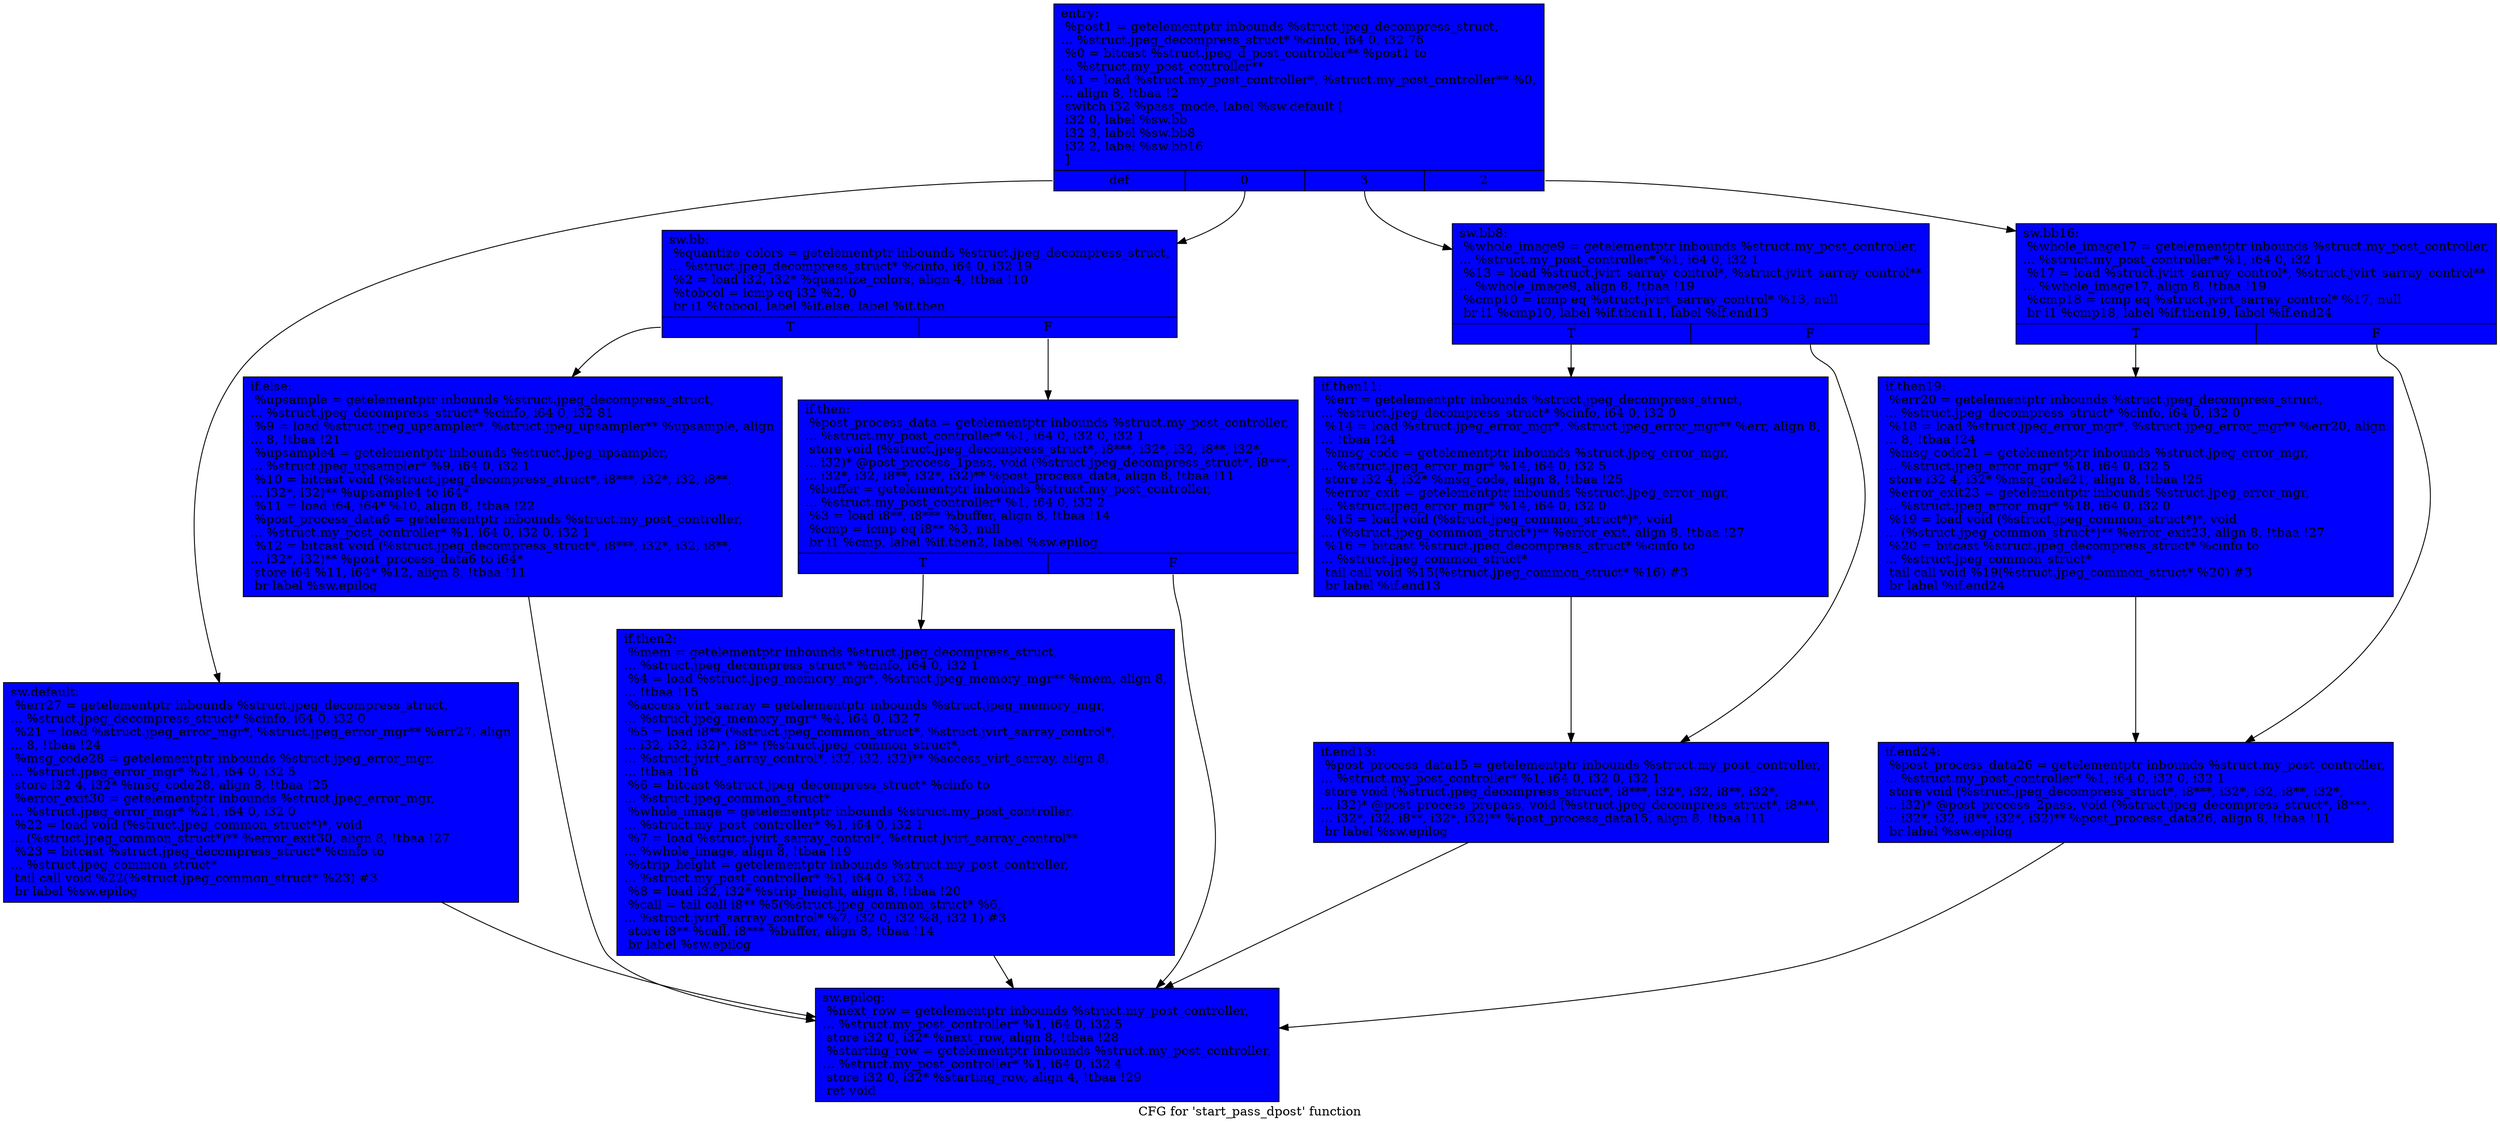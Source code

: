 digraph "CFG for 'start_pass_dpost' function" {
	label="CFG for 'start_pass_dpost' function";

	Node0x4dc68d0 [shape=record, style = filled, fillcolor = blue, label="{entry:\l  %post1 = getelementptr inbounds %struct.jpeg_decompress_struct,\l... %struct.jpeg_decompress_struct* %cinfo, i64 0, i32 76\l  %0 = bitcast %struct.jpeg_d_post_controller** %post1 to\l... %struct.my_post_controller**\l  %1 = load %struct.my_post_controller*, %struct.my_post_controller** %0,\l... align 8, !tbaa !2\l  switch i32 %pass_mode, label %sw.default [\l    i32 0, label %sw.bb\l    i32 3, label %sw.bb8\l    i32 2, label %sw.bb16\l  ]\l|{<s0>def|<s1>0|<s2>3|<s3>2}}"];
	Node0x4dc68d0:s0 -> Node0x4dc6ff0;
	Node0x4dc68d0:s1 -> Node0x4dc70d0;
	Node0x4dc68d0:s2 -> Node0x4dc71c0;
	Node0x4dc68d0:s3 -> Node0x4dc7290;
	Node0x4dc70d0 [shape=record, style = filled, fillcolor = blue, label="{sw.bb:                                            \l  %quantize_colors = getelementptr inbounds %struct.jpeg_decompress_struct,\l... %struct.jpeg_decompress_struct* %cinfo, i64 0, i32 19\l  %2 = load i32, i32* %quantize_colors, align 4, !tbaa !10\l  %tobool = icmp eq i32 %2, 0\l  br i1 %tobool, label %if.else, label %if.then\l|{<s0>T|<s1>F}}"];
	Node0x4dc70d0:s0 -> Node0x4dc7c40;
	Node0x4dc70d0:s1 -> Node0x4dc7d10;
	Node0x4dc7d10 [shape=record, style = filled, fillcolor = blue, label="{if.then:                                          \l  %post_process_data = getelementptr inbounds %struct.my_post_controller,\l... %struct.my_post_controller* %1, i64 0, i32 0, i32 1\l  store void (%struct.jpeg_decompress_struct*, i8***, i32*, i32, i8**, i32*,\l... i32)* @post_process_1pass, void (%struct.jpeg_decompress_struct*, i8***,\l... i32*, i32, i8**, i32*, i32)** %post_process_data, align 8, !tbaa !11\l  %buffer = getelementptr inbounds %struct.my_post_controller,\l... %struct.my_post_controller* %1, i64 0, i32 2\l  %3 = load i8**, i8*** %buffer, align 8, !tbaa !14\l  %cmp = icmp eq i8** %3, null\l  br i1 %cmp, label %if.then2, label %sw.epilog\l|{<s0>T|<s1>F}}"];
	Node0x4dc7d10:s0 -> Node0x4dc02a0;
	Node0x4dc7d10:s1 -> Node0x4dc0380;
	Node0x4dc02a0 [shape=record, style = filled, fillcolor = blue, label="{if.then2:                                         \l  %mem = getelementptr inbounds %struct.jpeg_decompress_struct,\l... %struct.jpeg_decompress_struct* %cinfo, i64 0, i32 1\l  %4 = load %struct.jpeg_memory_mgr*, %struct.jpeg_memory_mgr** %mem, align 8,\l... !tbaa !15\l  %access_virt_sarray = getelementptr inbounds %struct.jpeg_memory_mgr,\l... %struct.jpeg_memory_mgr* %4, i64 0, i32 7\l  %5 = load i8** (%struct.jpeg_common_struct*, %struct.jvirt_sarray_control*,\l... i32, i32, i32)*, i8** (%struct.jpeg_common_struct*,\l... %struct.jvirt_sarray_control*, i32, i32, i32)** %access_virt_sarray, align 8,\l... !tbaa !16\l  %6 = bitcast %struct.jpeg_decompress_struct* %cinfo to\l... %struct.jpeg_common_struct*\l  %whole_image = getelementptr inbounds %struct.my_post_controller,\l... %struct.my_post_controller* %1, i64 0, i32 1\l  %7 = load %struct.jvirt_sarray_control*, %struct.jvirt_sarray_control**\l... %whole_image, align 8, !tbaa !19\l  %strip_height = getelementptr inbounds %struct.my_post_controller,\l... %struct.my_post_controller* %1, i64 0, i32 3\l  %8 = load i32, i32* %strip_height, align 8, !tbaa !20\l  %call = tail call i8** %5(%struct.jpeg_common_struct* %6,\l... %struct.jvirt_sarray_control* %7, i32 0, i32 %8, i32 1) #3\l  store i8** %call, i8*** %buffer, align 8, !tbaa !14\l  br label %sw.epilog\l}"];
	Node0x4dc02a0 -> Node0x4dc0380;
	Node0x4dc7c40 [shape=record, style = filled, fillcolor = blue, label="{if.else:                                          \l  %upsample = getelementptr inbounds %struct.jpeg_decompress_struct,\l... %struct.jpeg_decompress_struct* %cinfo, i64 0, i32 81\l  %9 = load %struct.jpeg_upsampler*, %struct.jpeg_upsampler** %upsample, align\l... 8, !tbaa !21\l  %upsample4 = getelementptr inbounds %struct.jpeg_upsampler,\l... %struct.jpeg_upsampler* %9, i64 0, i32 1\l  %10 = bitcast void (%struct.jpeg_decompress_struct*, i8***, i32*, i32, i8**,\l... i32*, i32)** %upsample4 to i64*\l  %11 = load i64, i64* %10, align 8, !tbaa !22\l  %post_process_data6 = getelementptr inbounds %struct.my_post_controller,\l... %struct.my_post_controller* %1, i64 0, i32 0, i32 1\l  %12 = bitcast void (%struct.jpeg_decompress_struct*, i8***, i32*, i32, i8**,\l... i32*, i32)** %post_process_data6 to i64*\l  store i64 %11, i64* %12, align 8, !tbaa !11\l  br label %sw.epilog\l}"];
	Node0x4dc7c40 -> Node0x4dc0380;
	Node0x4dc71c0 [shape=record, style = filled, fillcolor = blue, label="{sw.bb8:                                           \l  %whole_image9 = getelementptr inbounds %struct.my_post_controller,\l... %struct.my_post_controller* %1, i64 0, i32 1\l  %13 = load %struct.jvirt_sarray_control*, %struct.jvirt_sarray_control**\l... %whole_image9, align 8, !tbaa !19\l  %cmp10 = icmp eq %struct.jvirt_sarray_control* %13, null\l  br i1 %cmp10, label %if.then11, label %if.end13\l|{<s0>T|<s1>F}}"];
	Node0x4dc71c0:s0 -> Node0x4dcb4b0;
	Node0x4dc71c0:s1 -> Node0x4dcb590;
	Node0x4dcb4b0 [shape=record, style = filled, fillcolor = blue, label="{if.then11:                                        \l  %err = getelementptr inbounds %struct.jpeg_decompress_struct,\l... %struct.jpeg_decompress_struct* %cinfo, i64 0, i32 0\l  %14 = load %struct.jpeg_error_mgr*, %struct.jpeg_error_mgr** %err, align 8,\l... !tbaa !24\l  %msg_code = getelementptr inbounds %struct.jpeg_error_mgr,\l... %struct.jpeg_error_mgr* %14, i64 0, i32 5\l  store i32 4, i32* %msg_code, align 8, !tbaa !25\l  %error_exit = getelementptr inbounds %struct.jpeg_error_mgr,\l... %struct.jpeg_error_mgr* %14, i64 0, i32 0\l  %15 = load void (%struct.jpeg_common_struct*)*, void\l... (%struct.jpeg_common_struct*)** %error_exit, align 8, !tbaa !27\l  %16 = bitcast %struct.jpeg_decompress_struct* %cinfo to\l... %struct.jpeg_common_struct*\l  tail call void %15(%struct.jpeg_common_struct* %16) #3\l  br label %if.end13\l}"];
	Node0x4dcb4b0 -> Node0x4dcb590;
	Node0x4dcb590 [shape=record, style = filled, fillcolor = blue, label="{if.end13:                                         \l  %post_process_data15 = getelementptr inbounds %struct.my_post_controller,\l... %struct.my_post_controller* %1, i64 0, i32 0, i32 1\l  store void (%struct.jpeg_decompress_struct*, i8***, i32*, i32, i8**, i32*,\l... i32)* @post_process_prepass, void (%struct.jpeg_decompress_struct*, i8***,\l... i32*, i32, i8**, i32*, i32)** %post_process_data15, align 8, !tbaa !11\l  br label %sw.epilog\l}"];
	Node0x4dcb590 -> Node0x4dc0380;
	Node0x4dc7290 [shape=record, style = filled, fillcolor = blue, label="{sw.bb16:                                          \l  %whole_image17 = getelementptr inbounds %struct.my_post_controller,\l... %struct.my_post_controller* %1, i64 0, i32 1\l  %17 = load %struct.jvirt_sarray_control*, %struct.jvirt_sarray_control**\l... %whole_image17, align 8, !tbaa !19\l  %cmp18 = icmp eq %struct.jvirt_sarray_control* %17, null\l  br i1 %cmp18, label %if.then19, label %if.end24\l|{<s0>T|<s1>F}}"];
	Node0x4dc7290:s0 -> Node0x4dcc500;
	Node0x4dc7290:s1 -> Node0x4dcc5b0;
	Node0x4dcc500 [shape=record, style = filled, fillcolor = blue, label="{if.then19:                                        \l  %err20 = getelementptr inbounds %struct.jpeg_decompress_struct,\l... %struct.jpeg_decompress_struct* %cinfo, i64 0, i32 0\l  %18 = load %struct.jpeg_error_mgr*, %struct.jpeg_error_mgr** %err20, align\l... 8, !tbaa !24\l  %msg_code21 = getelementptr inbounds %struct.jpeg_error_mgr,\l... %struct.jpeg_error_mgr* %18, i64 0, i32 5\l  store i32 4, i32* %msg_code21, align 8, !tbaa !25\l  %error_exit23 = getelementptr inbounds %struct.jpeg_error_mgr,\l... %struct.jpeg_error_mgr* %18, i64 0, i32 0\l  %19 = load void (%struct.jpeg_common_struct*)*, void\l... (%struct.jpeg_common_struct*)** %error_exit23, align 8, !tbaa !27\l  %20 = bitcast %struct.jpeg_decompress_struct* %cinfo to\l... %struct.jpeg_common_struct*\l  tail call void %19(%struct.jpeg_common_struct* %20) #3\l  br label %if.end24\l}"];
	Node0x4dcc500 -> Node0x4dcc5b0;
	Node0x4dcc5b0 [shape=record, style = filled, fillcolor = blue, label="{if.end24:                                         \l  %post_process_data26 = getelementptr inbounds %struct.my_post_controller,\l... %struct.my_post_controller* %1, i64 0, i32 0, i32 1\l  store void (%struct.jpeg_decompress_struct*, i8***, i32*, i32, i8**, i32*,\l... i32)* @post_process_2pass, void (%struct.jpeg_decompress_struct*, i8***,\l... i32*, i32, i8**, i32*, i32)** %post_process_data26, align 8, !tbaa !11\l  br label %sw.epilog\l}"];
	Node0x4dcc5b0 -> Node0x4dc0380;
	Node0x4dc6ff0 [shape=record, style = filled, fillcolor = blue, label="{sw.default:                                       \l  %err27 = getelementptr inbounds %struct.jpeg_decompress_struct,\l... %struct.jpeg_decompress_struct* %cinfo, i64 0, i32 0\l  %21 = load %struct.jpeg_error_mgr*, %struct.jpeg_error_mgr** %err27, align\l... 8, !tbaa !24\l  %msg_code28 = getelementptr inbounds %struct.jpeg_error_mgr,\l... %struct.jpeg_error_mgr* %21, i64 0, i32 5\l  store i32 4, i32* %msg_code28, align 8, !tbaa !25\l  %error_exit30 = getelementptr inbounds %struct.jpeg_error_mgr,\l... %struct.jpeg_error_mgr* %21, i64 0, i32 0\l  %22 = load void (%struct.jpeg_common_struct*)*, void\l... (%struct.jpeg_common_struct*)** %error_exit30, align 8, !tbaa !27\l  %23 = bitcast %struct.jpeg_decompress_struct* %cinfo to\l... %struct.jpeg_common_struct*\l  tail call void %22(%struct.jpeg_common_struct* %23) #3\l  br label %sw.epilog\l}"];
	Node0x4dc6ff0 -> Node0x4dc0380;
	Node0x4dc0380 [shape=record, style = filled, fillcolor = blue, label="{sw.epilog:                                        \l  %next_row = getelementptr inbounds %struct.my_post_controller,\l... %struct.my_post_controller* %1, i64 0, i32 5\l  store i32 0, i32* %next_row, align 8, !tbaa !28\l  %starting_row = getelementptr inbounds %struct.my_post_controller,\l... %struct.my_post_controller* %1, i64 0, i32 4\l  store i32 0, i32* %starting_row, align 4, !tbaa !29\l  ret void\l}"];
}
